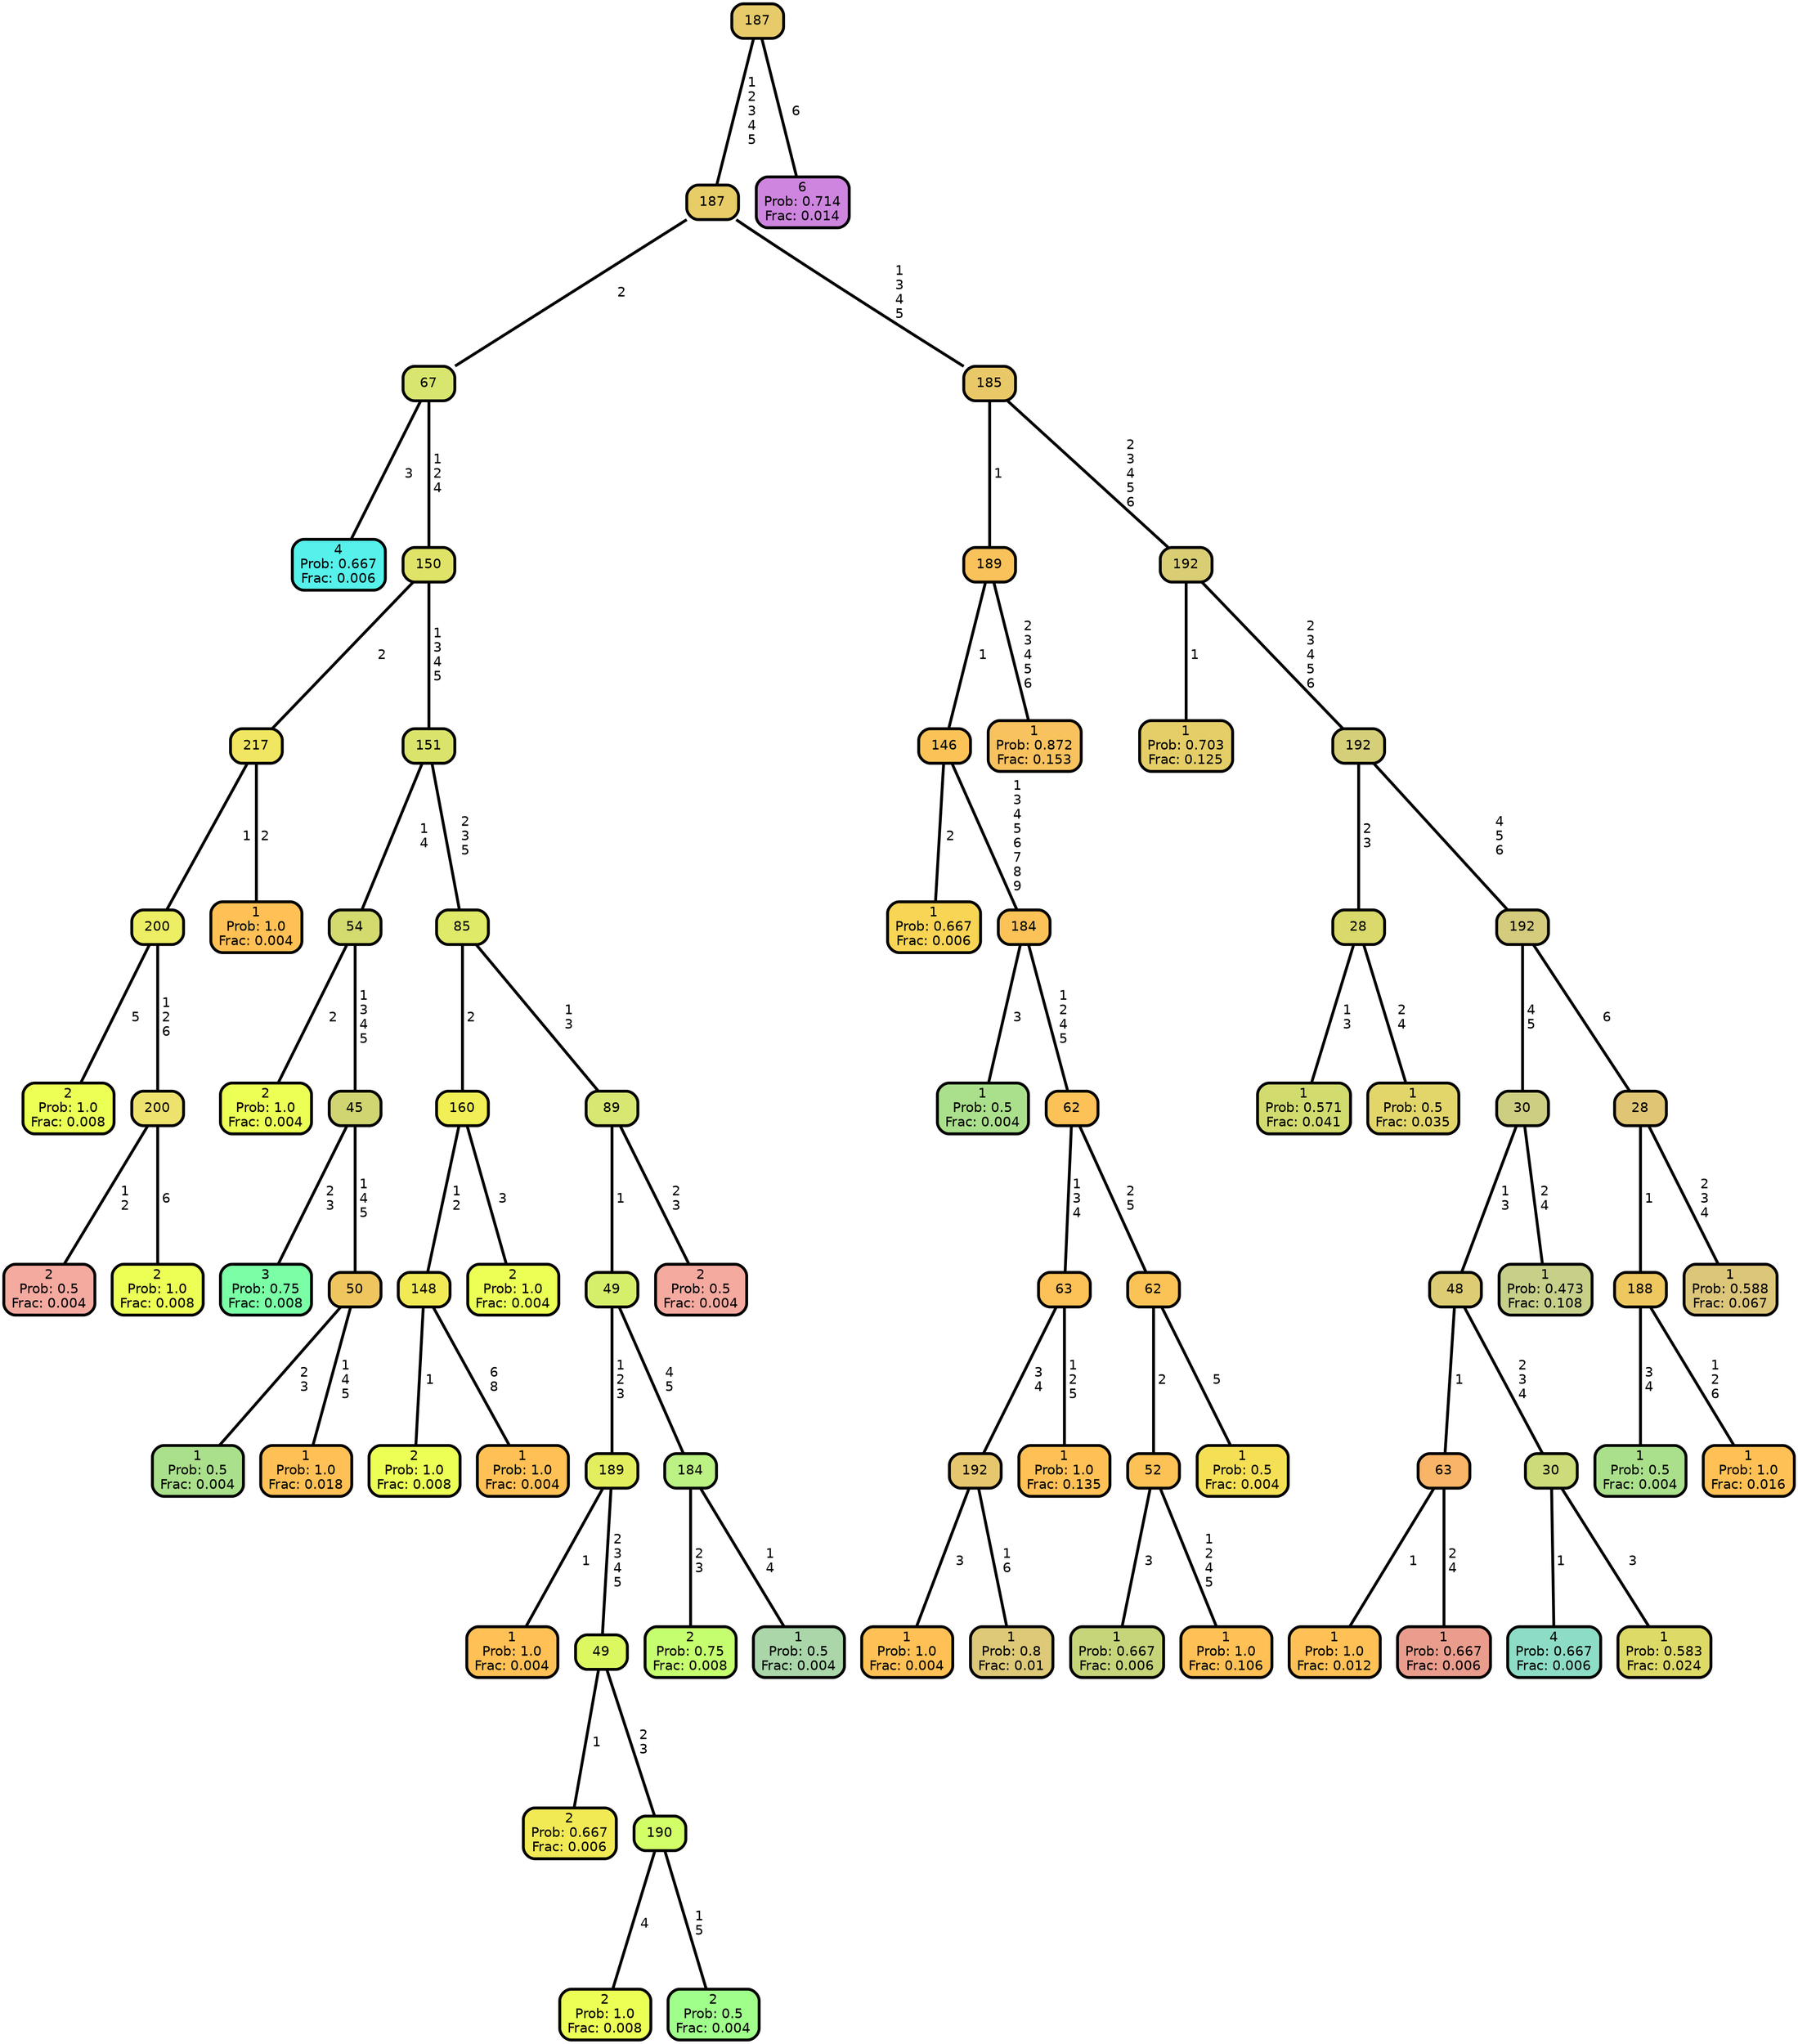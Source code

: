 graph Tree {
node [shape=box, style="filled, rounded",color="black",penwidth="3",fontcolor="black",                 fontname=helvetica] ;
graph [ranksep="0 equally", splines=straight,                 bgcolor=transparent, dpi=200] ;
edge [fontname=helvetica, color=black] ;
0 [label="4
Prob: 0.667
Frac: 0.006", fillcolor="#55f1ea"] ;
1 [label="67", fillcolor="#d8e56f"] ;
2 [label="2
Prob: 1.0
Frac: 0.008", fillcolor="#ebff55"] ;
3 [label="200", fillcolor="#edee64"] ;
4 [label="2
Prob: 0.5
Frac: 0.004", fillcolor="#f5aaa0"] ;
5 [label="200", fillcolor="#eee26e"] ;
6 [label="2
Prob: 1.0
Frac: 0.008", fillcolor="#ebff55"] ;
7 [label="217", fillcolor="#f0e661"] ;
8 [label="1
Prob: 1.0
Frac: 0.004", fillcolor="#ffc155"] ;
9 [label="150", fillcolor="#dfe468"] ;
10 [label="2
Prob: 1.0
Frac: 0.004", fillcolor="#ebff55"] ;
11 [label="54", fillcolor="#d3da6e"] ;
12 [label="3
Prob: 0.75
Frac: 0.008", fillcolor="#7affa6"] ;
13 [label="45", fillcolor="#d0d571"] ;
14 [label="1
Prob: 0.5
Frac: 0.004", fillcolor="#aae08b"] ;
15 [label="50", fillcolor="#efc65e"] ;
16 [label="1
Prob: 1.0
Frac: 0.018", fillcolor="#ffc155"] ;
17 [label="151", fillcolor="#dae46b"] ;
18 [label="2
Prob: 1.0
Frac: 0.008", fillcolor="#ebff55"] ;
19 [label="148", fillcolor="#f1ea55"] ;
20 [label="1
Prob: 1.0
Frac: 0.004", fillcolor="#ffc155"] ;
21 [label="160", fillcolor="#f0ef55"] ;
22 [label="2
Prob: 1.0
Frac: 0.004", fillcolor="#ebff55"] ;
23 [label="85", fillcolor="#dfea68"] ;
24 [label="1
Prob: 1.0
Frac: 0.004", fillcolor="#ffc155"] ;
25 [label="189", fillcolor="#e2ee5e"] ;
26 [label="2
Prob: 0.667
Frac: 0.006", fillcolor="#f1ea55"] ;
27 [label="49", fillcolor="#dcf861"] ;
28 [label="2
Prob: 1.0
Frac: 0.008", fillcolor="#ebff55"] ;
29 [label="190", fillcolor="#d2ff67"] ;
30 [label="2
Prob: 0.5
Frac: 0.004", fillcolor="#a0ff8b"] ;
31 [label="49", fillcolor="#d5ef6b"] ;
32 [label="2
Prob: 0.75
Frac: 0.008", fillcolor="#c5ff70"] ;
33 [label="184", fillcolor="#bcf183"] ;
34 [label="1
Prob: 0.5
Frac: 0.004", fillcolor="#aad6aa"] ;
35 [label="89", fillcolor="#d8e771"] ;
36 [label="2
Prob: 0.5
Frac: 0.004", fillcolor="#f5aaa0"] ;
37 [label="187", fillcolor="#e7cc68"] ;
38 [label="1
Prob: 0.667
Frac: 0.006", fillcolor="#f8d555"] ;
39 [label="146", fillcolor="#fbc357"] ;
40 [label="1
Prob: 0.5
Frac: 0.004", fillcolor="#aae08b"] ;
41 [label="184", fillcolor="#fbc257"] ;
42 [label="1
Prob: 1.0
Frac: 0.004", fillcolor="#ffc155"] ;
43 [label="192", fillcolor="#e6c76d"] ;
44 [label="1
Prob: 0.8
Frac: 0.01", fillcolor="#ddc977"] ;
45 [label="63", fillcolor="#fcc157"] ;
46 [label="1
Prob: 1.0
Frac: 0.135", fillcolor="#ffc155"] ;
47 [label="62", fillcolor="#fcc257"] ;
48 [label="1
Prob: 0.667
Frac: 0.006", fillcolor="#c6d579"] ;
49 [label="52", fillcolor="#fcc256"] ;
50 [label="1
Prob: 1.0
Frac: 0.106", fillcolor="#ffc155"] ;
51 [label="62", fillcolor="#fbc356"] ;
52 [label="1
Prob: 0.5
Frac: 0.004", fillcolor="#f5e055"] ;
53 [label="189", fillcolor="#fac25a"] ;
54 [label="1
Prob: 0.872
Frac: 0.153", fillcolor="#f8c25e"] ;
55 [label="185", fillcolor="#e9c867"] ;
56 [label="1
Prob: 0.703
Frac: 0.125", fillcolor="#e5ce67"] ;
57 [label="192", fillcolor="#dace74"] ;
58 [label="1
Prob: 0.571
Frac: 0.041", fillcolor="#d2db6e"] ;
59 [label="28", fillcolor="#d9d96c"] ;
60 [label="1
Prob: 0.5
Frac: 0.035", fillcolor="#e2d66a"] ;
61 [label="192", fillcolor="#d6cf79"] ;
62 [label="1
Prob: 1.0
Frac: 0.012", fillcolor="#ffc155"] ;
63 [label="63", fillcolor="#f8b567"] ;
64 [label="1
Prob: 0.667
Frac: 0.006", fillcolor="#ea9d8d"] ;
65 [label="48", fillcolor="#ddcc73"] ;
66 [label="4
Prob: 0.667
Frac: 0.006", fillcolor="#8dddc6"] ;
67 [label="30", fillcolor="#cddb7a"] ;
68 [label="1
Prob: 0.583
Frac: 0.024", fillcolor="#ddda67"] ;
69 [label="30", fillcolor="#cece82"] ;
70 [label="1
Prob: 0.473
Frac: 0.108", fillcolor="#c7cf89"] ;
71 [label="192", fillcolor="#d4cb7d"] ;
72 [label="1
Prob: 0.5
Frac: 0.004", fillcolor="#aae08b"] ;
73 [label="188", fillcolor="#eec75f"] ;
74 [label="1
Prob: 1.0
Frac: 0.016", fillcolor="#ffc155"] ;
75 [label="28", fillcolor="#e0c674"] ;
76 [label="1
Prob: 0.588
Frac: 0.067", fillcolor="#dcc67a"] ;
77 [label="187", fillcolor="#e7cb6a"] ;
78 [label="6
Prob: 0.714
Frac: 0.014", fillcolor="#ce85df"] ;
1 -- 0 [label=" 3",penwidth=3] ;
1 -- 9 [label=" 1\n 2\n 4",penwidth=3] ;
3 -- 2 [label=" 5",penwidth=3] ;
3 -- 5 [label=" 1\n 2\n 6",penwidth=3] ;
5 -- 4 [label=" 1\n 2",penwidth=3] ;
5 -- 6 [label=" 6",penwidth=3] ;
7 -- 3 [label=" 1",penwidth=3] ;
7 -- 8 [label=" 2",penwidth=3] ;
9 -- 7 [label=" 2",penwidth=3] ;
9 -- 17 [label=" 1\n 3\n 4\n 5",penwidth=3] ;
11 -- 10 [label=" 2",penwidth=3] ;
11 -- 13 [label=" 1\n 3\n 4\n 5",penwidth=3] ;
13 -- 12 [label=" 2\n 3",penwidth=3] ;
13 -- 15 [label=" 1\n 4\n 5",penwidth=3] ;
15 -- 14 [label=" 2\n 3",penwidth=3] ;
15 -- 16 [label=" 1\n 4\n 5",penwidth=3] ;
17 -- 11 [label=" 1\n 4",penwidth=3] ;
17 -- 23 [label=" 2\n 3\n 5",penwidth=3] ;
19 -- 18 [label=" 1",penwidth=3] ;
19 -- 20 [label=" 6\n 8",penwidth=3] ;
21 -- 19 [label=" 1\n 2",penwidth=3] ;
21 -- 22 [label=" 3",penwidth=3] ;
23 -- 21 [label=" 2",penwidth=3] ;
23 -- 35 [label=" 1\n 3",penwidth=3] ;
25 -- 24 [label=" 1",penwidth=3] ;
25 -- 27 [label=" 2\n 3\n 4\n 5",penwidth=3] ;
27 -- 26 [label=" 1",penwidth=3] ;
27 -- 29 [label=" 2\n 3",penwidth=3] ;
29 -- 28 [label=" 4",penwidth=3] ;
29 -- 30 [label=" 1\n 5",penwidth=3] ;
31 -- 25 [label=" 1\n 2\n 3",penwidth=3] ;
31 -- 33 [label=" 4\n 5",penwidth=3] ;
33 -- 32 [label=" 2\n 3",penwidth=3] ;
33 -- 34 [label=" 1\n 4",penwidth=3] ;
35 -- 31 [label=" 1",penwidth=3] ;
35 -- 36 [label=" 2\n 3",penwidth=3] ;
37 -- 1 [label=" 2",penwidth=3] ;
37 -- 55 [label=" 1\n 3\n 4\n 5",penwidth=3] ;
39 -- 38 [label=" 2",penwidth=3] ;
39 -- 41 [label=" 1\n 3\n 4\n 5\n 6\n 7\n 8\n 9",penwidth=3] ;
41 -- 40 [label=" 3",penwidth=3] ;
41 -- 47 [label=" 1\n 2\n 4\n 5",penwidth=3] ;
43 -- 42 [label=" 3",penwidth=3] ;
43 -- 44 [label=" 1\n 6",penwidth=3] ;
45 -- 43 [label=" 3\n 4",penwidth=3] ;
45 -- 46 [label=" 1\n 2\n 5",penwidth=3] ;
47 -- 45 [label=" 1\n 3\n 4",penwidth=3] ;
47 -- 51 [label=" 2\n 5",penwidth=3] ;
49 -- 48 [label=" 3",penwidth=3] ;
49 -- 50 [label=" 1\n 2\n 4\n 5",penwidth=3] ;
51 -- 49 [label=" 2",penwidth=3] ;
51 -- 52 [label=" 5",penwidth=3] ;
53 -- 39 [label=" 1",penwidth=3] ;
53 -- 54 [label=" 2\n 3\n 4\n 5\n 6",penwidth=3] ;
55 -- 53 [label=" 1",penwidth=3] ;
55 -- 57 [label=" 2\n 3\n 4\n 5\n 6",penwidth=3] ;
57 -- 56 [label=" 1",penwidth=3] ;
57 -- 61 [label=" 2\n 3\n 4\n 5\n 6",penwidth=3] ;
59 -- 58 [label=" 1\n 3",penwidth=3] ;
59 -- 60 [label=" 2\n 4",penwidth=3] ;
61 -- 59 [label=" 2\n 3",penwidth=3] ;
61 -- 71 [label=" 4\n 5\n 6",penwidth=3] ;
63 -- 62 [label=" 1",penwidth=3] ;
63 -- 64 [label=" 2\n 4",penwidth=3] ;
65 -- 63 [label=" 1",penwidth=3] ;
65 -- 67 [label=" 2\n 3\n 4",penwidth=3] ;
67 -- 66 [label=" 1",penwidth=3] ;
67 -- 68 [label=" 3",penwidth=3] ;
69 -- 65 [label=" 1\n 3",penwidth=3] ;
69 -- 70 [label=" 2\n 4",penwidth=3] ;
71 -- 69 [label=" 4\n 5",penwidth=3] ;
71 -- 75 [label=" 6",penwidth=3] ;
73 -- 72 [label=" 3\n 4",penwidth=3] ;
73 -- 74 [label=" 1\n 2\n 6",penwidth=3] ;
75 -- 73 [label=" 1",penwidth=3] ;
75 -- 76 [label=" 2\n 3\n 4",penwidth=3] ;
77 -- 37 [label=" 1\n 2\n 3\n 4\n 5",penwidth=3] ;
77 -- 78 [label=" 6",penwidth=3] ;
{rank = same;}}